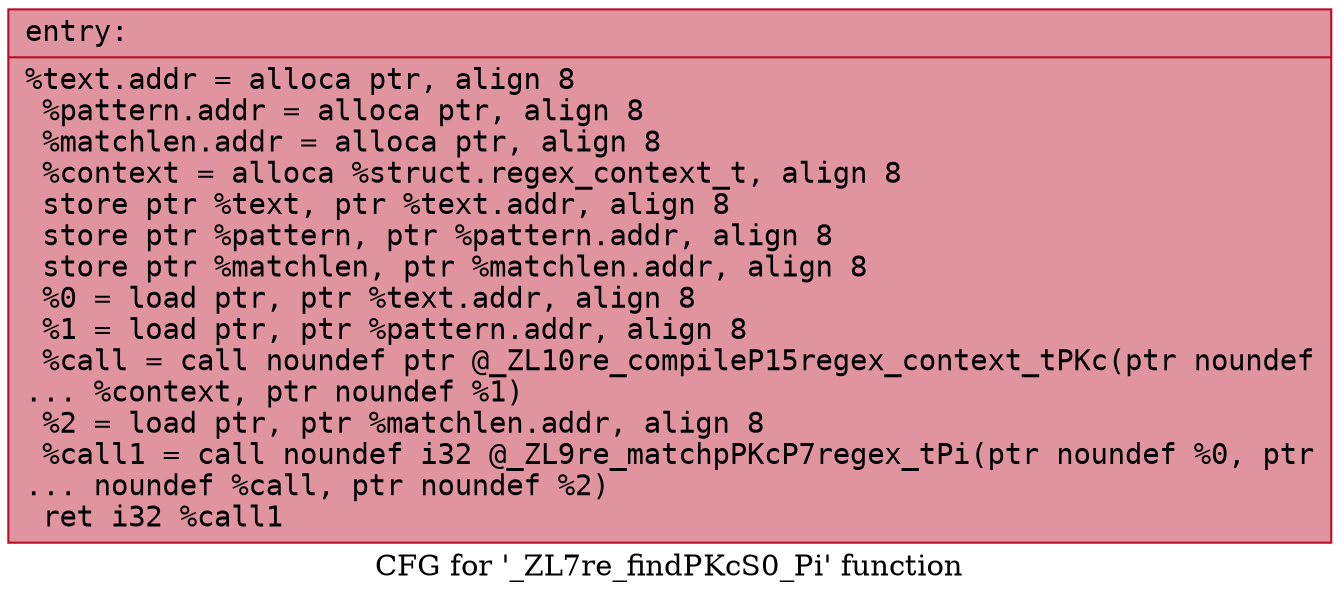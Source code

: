 digraph "CFG for '_ZL7re_findPKcS0_Pi' function" {
	label="CFG for '_ZL7re_findPKcS0_Pi' function";

	Node0x5584164b95b0 [shape=record,color="#b70d28ff", style=filled, fillcolor="#b70d2870" fontname="Courier",label="{entry:\l|  %text.addr = alloca ptr, align 8\l  %pattern.addr = alloca ptr, align 8\l  %matchlen.addr = alloca ptr, align 8\l  %context = alloca %struct.regex_context_t, align 8\l  store ptr %text, ptr %text.addr, align 8\l  store ptr %pattern, ptr %pattern.addr, align 8\l  store ptr %matchlen, ptr %matchlen.addr, align 8\l  %0 = load ptr, ptr %text.addr, align 8\l  %1 = load ptr, ptr %pattern.addr, align 8\l  %call = call noundef ptr @_ZL10re_compileP15regex_context_tPKc(ptr noundef\l... %context, ptr noundef %1)\l  %2 = load ptr, ptr %matchlen.addr, align 8\l  %call1 = call noundef i32 @_ZL9re_matchpPKcP7regex_tPi(ptr noundef %0, ptr\l... noundef %call, ptr noundef %2)\l  ret i32 %call1\l}"];
}
